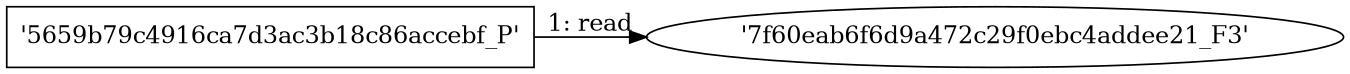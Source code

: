 digraph "D:\Learning\Paper\apt\基于CTI的攻击预警\Dataset\攻击图\ASGfromALLCTI\Ransomware response.dot" {
rankdir="LR"
size="9"
fixedsize="false"
splines="true"
nodesep=0.3
ranksep=0
fontsize=10
overlap="scalexy"
engine= "neato"
	"'7f60eab6f6d9a472c29f0ebc4addee21_F3'" [node_type=file shape=ellipse]
	"'5659b79c4916ca7d3ac3b18c86accebf_P'" [node_type=Process shape=box]
	"'5659b79c4916ca7d3ac3b18c86accebf_P'" -> "'7f60eab6f6d9a472c29f0ebc4addee21_F3'" [label="1: read"]
}
